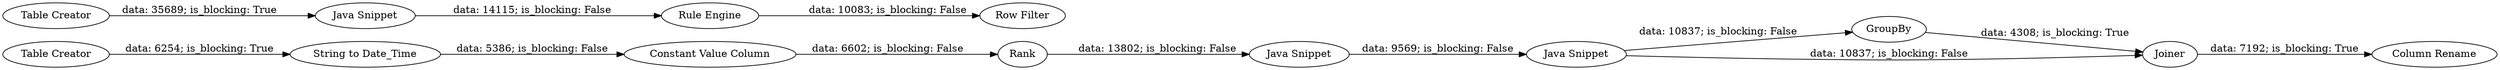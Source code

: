 digraph {
	"5456225790151881390_2" [label="String to Date_Time"]
	"5456225790151881390_56" [label="Row Filter"]
	"5456225790151881390_9" [label=Rank]
	"5456225790151881390_53" [label="Table Creator"]
	"5456225790151881390_12" [label="Java Snippet"]
	"5456225790151881390_48" [label="Java Snippet"]
	"5456225790151881390_49" [label=GroupBy]
	"5456225790151881390_54" [label="Java Snippet"]
	"5456225790151881390_10" [label="Constant Value Column"]
	"5456225790151881390_1" [label="Table Creator"]
	"5456225790151881390_55" [label="Rule Engine"]
	"5456225790151881390_50" [label=Joiner]
	"5456225790151881390_51" [label="Column Rename"]
	"5456225790151881390_1" -> "5456225790151881390_2" [label="data: 6254; is_blocking: True"]
	"5456225790151881390_48" -> "5456225790151881390_49" [label="data: 10837; is_blocking: False"]
	"5456225790151881390_10" -> "5456225790151881390_9" [label="data: 6602; is_blocking: False"]
	"5456225790151881390_9" -> "5456225790151881390_12" [label="data: 13802; is_blocking: False"]
	"5456225790151881390_48" -> "5456225790151881390_50" [label="data: 10837; is_blocking: False"]
	"5456225790151881390_12" -> "5456225790151881390_48" [label="data: 9569; is_blocking: False"]
	"5456225790151881390_50" -> "5456225790151881390_51" [label="data: 7192; is_blocking: True"]
	"5456225790151881390_49" -> "5456225790151881390_50" [label="data: 4308; is_blocking: True"]
	"5456225790151881390_54" -> "5456225790151881390_55" [label="data: 14115; is_blocking: False"]
	"5456225790151881390_53" -> "5456225790151881390_54" [label="data: 35689; is_blocking: True"]
	"5456225790151881390_55" -> "5456225790151881390_56" [label="data: 10083; is_blocking: False"]
	"5456225790151881390_2" -> "5456225790151881390_10" [label="data: 5386; is_blocking: False"]
	rankdir=LR
}
